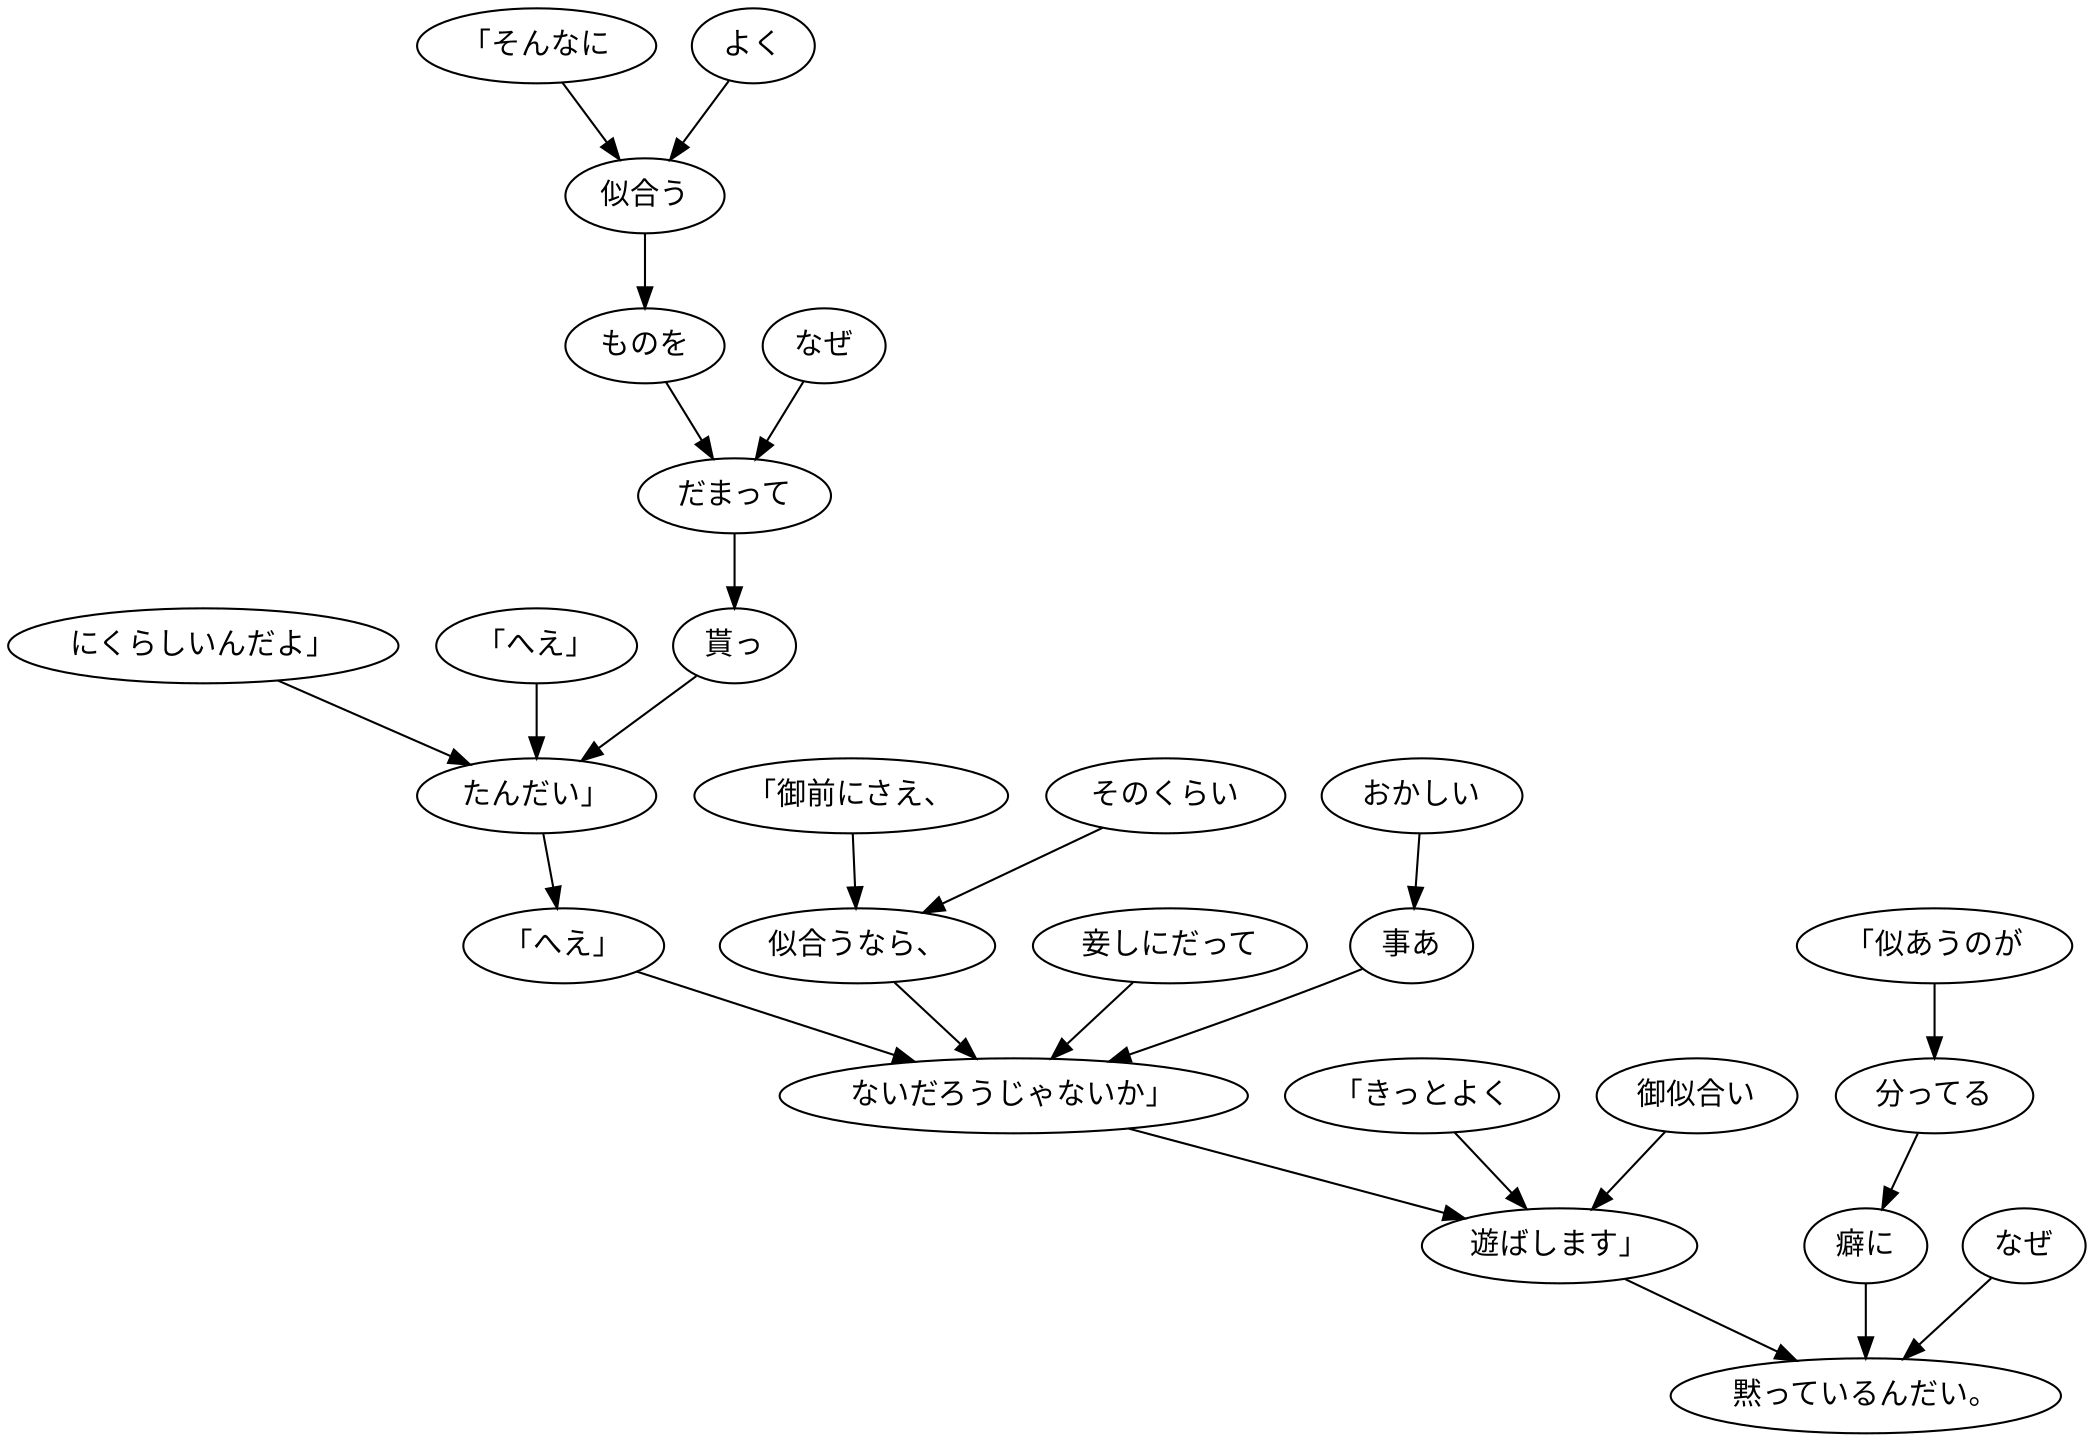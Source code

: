 digraph graph1916 {
	node0 [label="にくらしいんだよ」"];
	node1 [label="「へえ」"];
	node2 [label="「そんなに"];
	node3 [label="よく"];
	node4 [label="似合う"];
	node5 [label="ものを"];
	node6 [label="なぜ"];
	node7 [label="だまって"];
	node8 [label="貰っ"];
	node9 [label="たんだい」"];
	node10 [label="「へえ」"];
	node11 [label="「御前にさえ、"];
	node12 [label="そのくらい"];
	node13 [label="似合うなら、"];
	node14 [label="妾しにだって"];
	node15 [label="おかしい"];
	node16 [label="事あ"];
	node17 [label="ないだろうじゃないか」"];
	node18 [label="「きっとよく"];
	node19 [label="御似合い"];
	node20 [label="遊ばします」"];
	node21 [label="「似あうのが"];
	node22 [label="分ってる"];
	node23 [label="癖に"];
	node24 [label="なぜ"];
	node25 [label="黙っているんだい。"];
	node0 -> node9;
	node1 -> node9;
	node2 -> node4;
	node3 -> node4;
	node4 -> node5;
	node5 -> node7;
	node6 -> node7;
	node7 -> node8;
	node8 -> node9;
	node9 -> node10;
	node10 -> node17;
	node11 -> node13;
	node12 -> node13;
	node13 -> node17;
	node14 -> node17;
	node15 -> node16;
	node16 -> node17;
	node17 -> node20;
	node18 -> node20;
	node19 -> node20;
	node20 -> node25;
	node21 -> node22;
	node22 -> node23;
	node23 -> node25;
	node24 -> node25;
}
